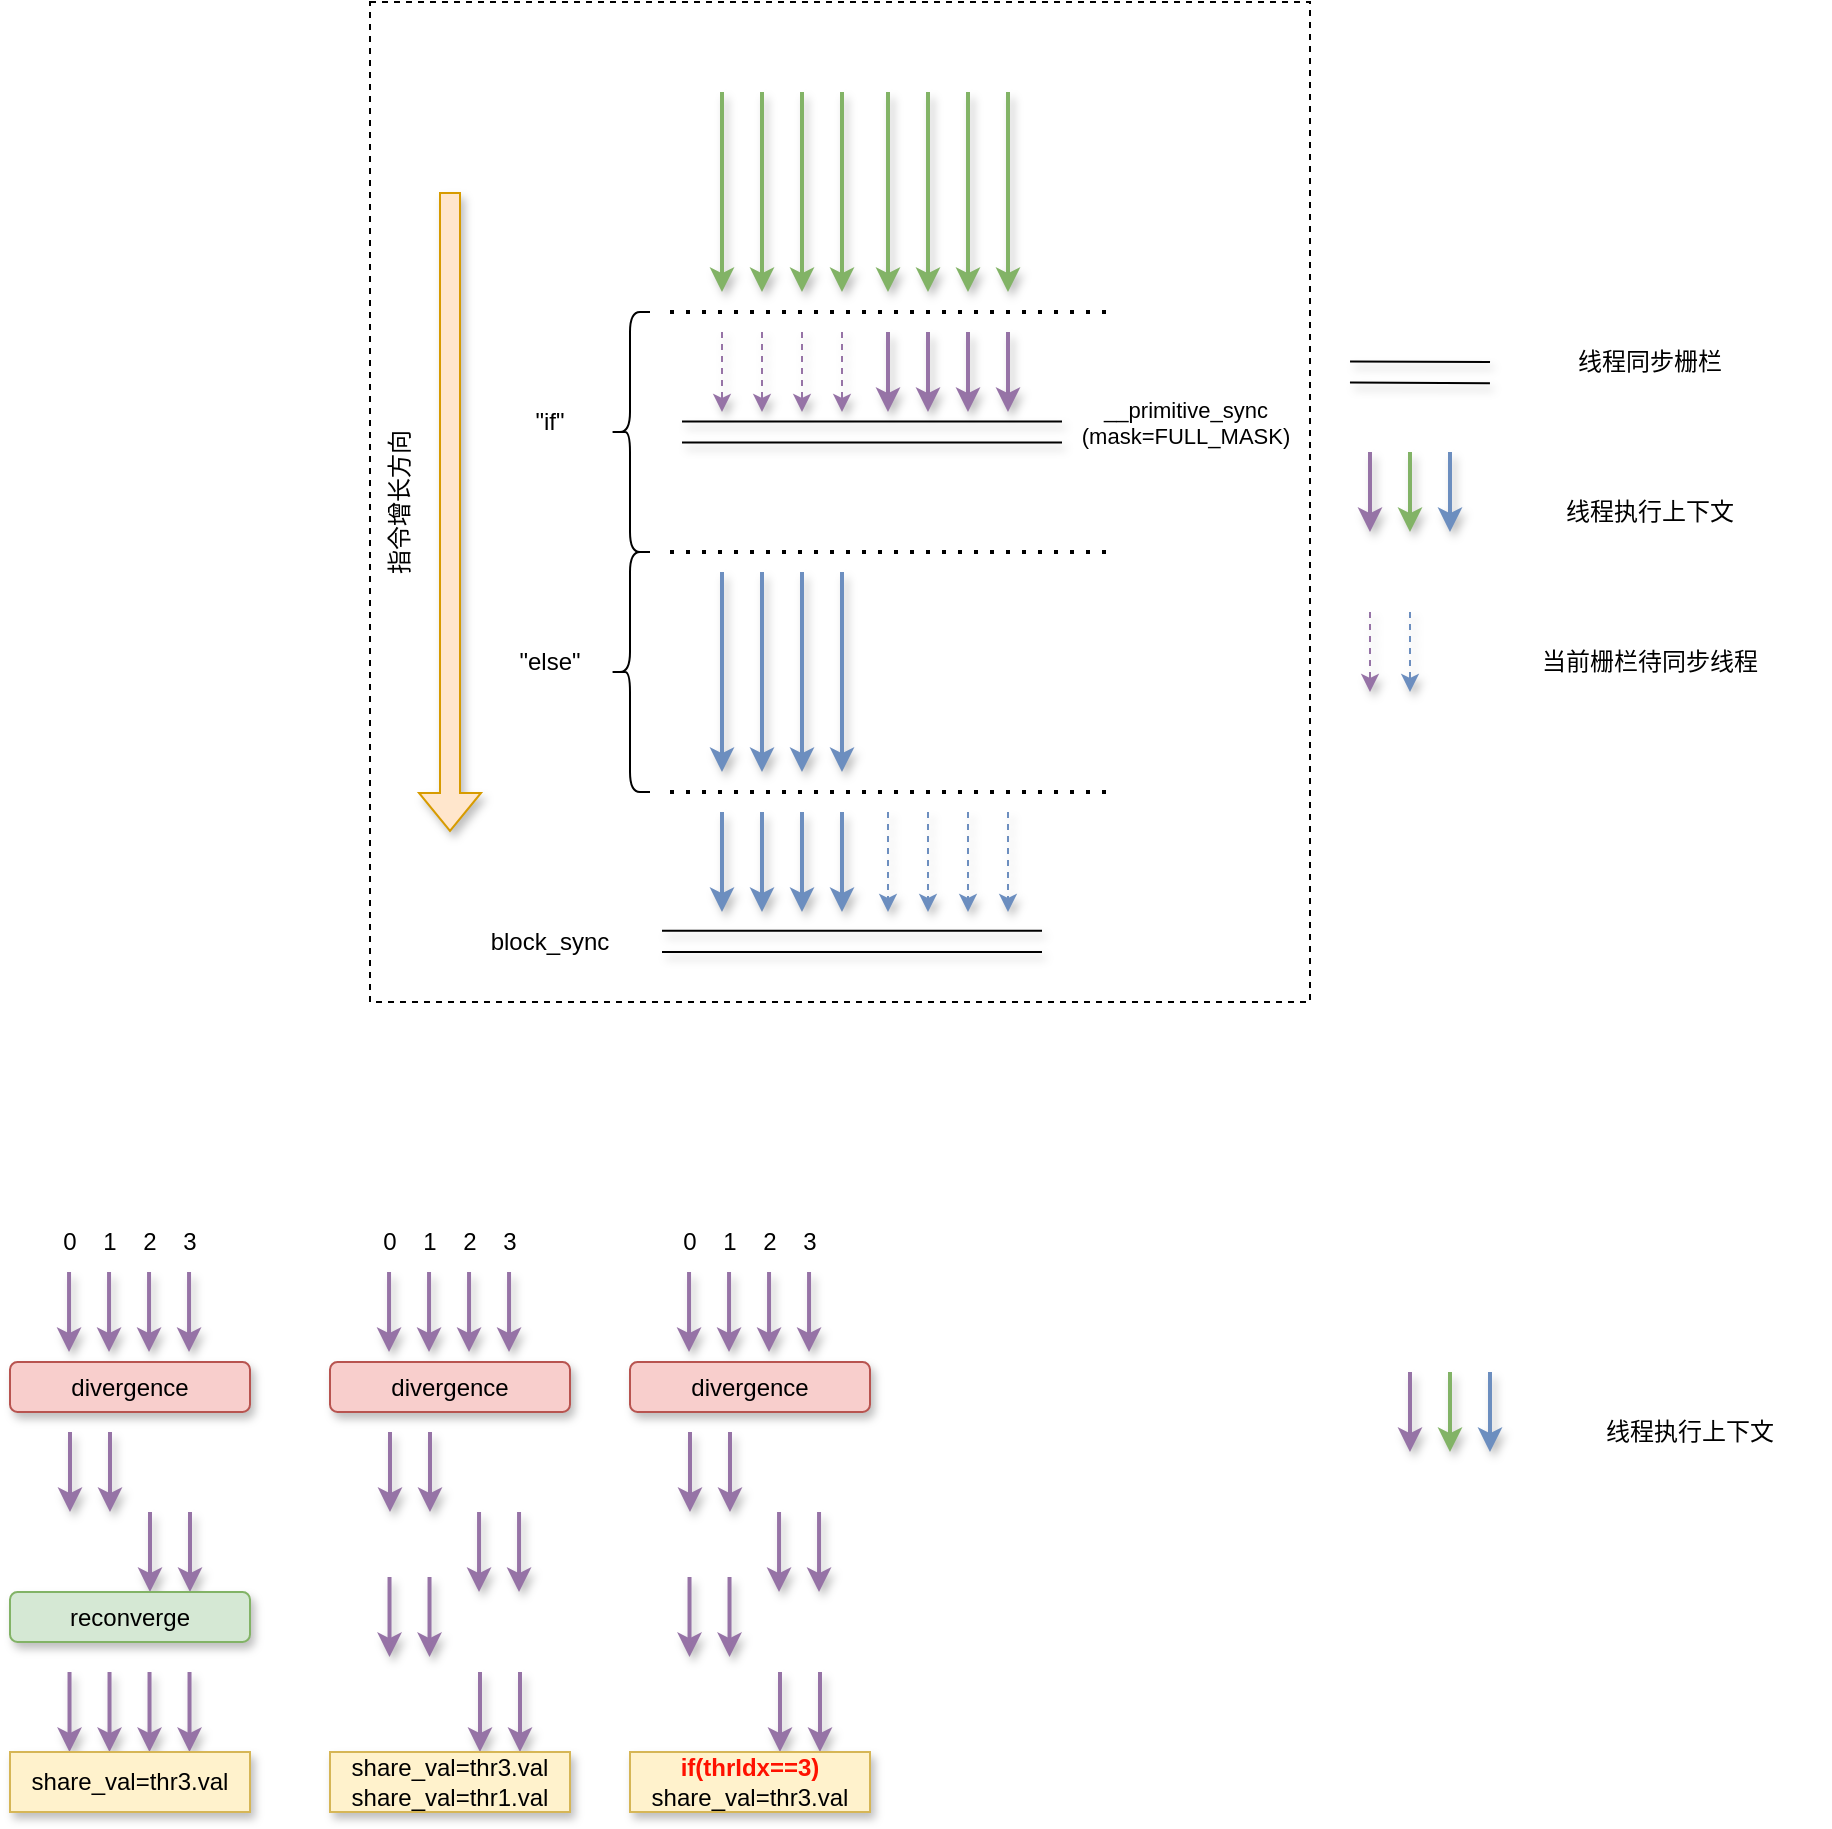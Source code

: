 <mxfile version="24.4.0" type="github">
  <diagram name="第 1 页" id="qoLdiFCqsZCSUA59nAG3">
    <mxGraphModel dx="1637" dy="458" grid="1" gridSize="10" guides="1" tooltips="1" connect="1" arrows="1" fold="1" page="1" pageScale="1" pageWidth="827" pageHeight="1169" math="0" shadow="0">
      <root>
        <mxCell id="0" />
        <mxCell id="1" parent="0" />
        <mxCell id="PFtwk1hPvhhd0XtJ_q7h-61" value="" style="rounded=0;whiteSpace=wrap;html=1;fillColor=none;dashed=1;shadow=0;glass=0;" parent="1" vertex="1">
          <mxGeometry x="80" y="165" width="470" height="500" as="geometry" />
        </mxCell>
        <mxCell id="PFtwk1hPvhhd0XtJ_q7h-1" value="" style="endArrow=classic;html=1;rounded=0;strokeWidth=2;fillColor=#d5e8d4;strokeColor=#82b366;flowAnimation=0;shadow=1;" parent="1" edge="1">
          <mxGeometry width="50" height="50" relative="1" as="geometry">
            <mxPoint x="256" y="210" as="sourcePoint" />
            <mxPoint x="256" y="310" as="targetPoint" />
          </mxGeometry>
        </mxCell>
        <mxCell id="PFtwk1hPvhhd0XtJ_q7h-2" value="" style="endArrow=classic;html=1;rounded=0;strokeWidth=2;fillColor=#d5e8d4;strokeColor=#82b366;flowAnimation=0;shadow=1;" parent="1" edge="1">
          <mxGeometry width="50" height="50" relative="1" as="geometry">
            <mxPoint x="276" y="210" as="sourcePoint" />
            <mxPoint x="276" y="310" as="targetPoint" />
          </mxGeometry>
        </mxCell>
        <mxCell id="PFtwk1hPvhhd0XtJ_q7h-3" value="" style="endArrow=classic;html=1;rounded=0;strokeWidth=2;fillColor=#d5e8d4;strokeColor=#82b366;flowAnimation=0;shadow=1;" parent="1" edge="1">
          <mxGeometry width="50" height="50" relative="1" as="geometry">
            <mxPoint x="296" y="210" as="sourcePoint" />
            <mxPoint x="296" y="310" as="targetPoint" />
          </mxGeometry>
        </mxCell>
        <mxCell id="PFtwk1hPvhhd0XtJ_q7h-4" value="" style="endArrow=classic;html=1;rounded=0;strokeWidth=2;fillColor=#d5e8d4;strokeColor=#82b366;flowAnimation=0;shadow=1;" parent="1" edge="1">
          <mxGeometry width="50" height="50" relative="1" as="geometry">
            <mxPoint x="316" y="210" as="sourcePoint" />
            <mxPoint x="316" y="310" as="targetPoint" />
          </mxGeometry>
        </mxCell>
        <mxCell id="PFtwk1hPvhhd0XtJ_q7h-5" value="" style="endArrow=classic;html=1;rounded=0;strokeWidth=2;fillColor=#d5e8d4;strokeColor=#82b366;flowAnimation=0;shadow=1;" parent="1" edge="1">
          <mxGeometry width="50" height="50" relative="1" as="geometry">
            <mxPoint x="339" y="210" as="sourcePoint" />
            <mxPoint x="339" y="310" as="targetPoint" />
          </mxGeometry>
        </mxCell>
        <mxCell id="PFtwk1hPvhhd0XtJ_q7h-6" value="" style="endArrow=classic;html=1;rounded=0;strokeWidth=2;fillColor=#d5e8d4;strokeColor=#82b366;flowAnimation=0;shadow=1;" parent="1" edge="1">
          <mxGeometry width="50" height="50" relative="1" as="geometry">
            <mxPoint x="359" y="210" as="sourcePoint" />
            <mxPoint x="359" y="310" as="targetPoint" />
          </mxGeometry>
        </mxCell>
        <mxCell id="PFtwk1hPvhhd0XtJ_q7h-7" value="" style="endArrow=classic;html=1;rounded=0;strokeWidth=2;fillColor=#d5e8d4;strokeColor=#82b366;flowAnimation=0;shadow=1;" parent="1" edge="1">
          <mxGeometry width="50" height="50" relative="1" as="geometry">
            <mxPoint x="379" y="210" as="sourcePoint" />
            <mxPoint x="379" y="310" as="targetPoint" />
          </mxGeometry>
        </mxCell>
        <mxCell id="PFtwk1hPvhhd0XtJ_q7h-8" value="" style="endArrow=classic;html=1;rounded=0;strokeWidth=2;fillColor=#d5e8d4;strokeColor=#82b366;flowAnimation=0;shadow=1;" parent="1" edge="1">
          <mxGeometry width="50" height="50" relative="1" as="geometry">
            <mxPoint x="399" y="210" as="sourcePoint" />
            <mxPoint x="399" y="310" as="targetPoint" />
          </mxGeometry>
        </mxCell>
        <mxCell id="PFtwk1hPvhhd0XtJ_q7h-9" value="&quot;if&quot;" style="text;html=1;align=center;verticalAlign=middle;whiteSpace=wrap;rounded=0;" parent="1" vertex="1">
          <mxGeometry x="140" y="360" width="60" height="30" as="geometry" />
        </mxCell>
        <mxCell id="PFtwk1hPvhhd0XtJ_q7h-10" value="&lt;font style=&quot;font-size: 11px;&quot;&gt;__primitive_sync&lt;/font&gt;&lt;div style=&quot;font-size: 11px;&quot;&gt;&lt;font style=&quot;font-size: 11px;&quot;&gt;(mask=FULL_MASK)&lt;/font&gt;&lt;/div&gt;" style="text;html=1;align=center;verticalAlign=middle;whiteSpace=wrap;rounded=0;" parent="1" vertex="1">
          <mxGeometry x="438" y="360" width="100" height="30" as="geometry" />
        </mxCell>
        <mxCell id="PFtwk1hPvhhd0XtJ_q7h-11" value="" style="endArrow=none;dashed=1;html=1;dashPattern=1 3;strokeWidth=2;rounded=0;" parent="1" edge="1">
          <mxGeometry width="50" height="50" relative="1" as="geometry">
            <mxPoint x="230" y="320" as="sourcePoint" />
            <mxPoint x="450" y="320" as="targetPoint" />
          </mxGeometry>
        </mxCell>
        <mxCell id="PFtwk1hPvhhd0XtJ_q7h-12" value="" style="shape=curlyBracket;whiteSpace=wrap;html=1;rounded=1;labelPosition=left;verticalLabelPosition=middle;align=right;verticalAlign=middle;" parent="1" vertex="1">
          <mxGeometry x="200" y="320" width="20" height="120" as="geometry" />
        </mxCell>
        <mxCell id="PFtwk1hPvhhd0XtJ_q7h-13" value="" style="endArrow=none;dashed=1;html=1;dashPattern=1 3;strokeWidth=2;rounded=0;" parent="1" edge="1">
          <mxGeometry width="50" height="50" relative="1" as="geometry">
            <mxPoint x="230" y="440" as="sourcePoint" />
            <mxPoint x="450" y="440" as="targetPoint" />
          </mxGeometry>
        </mxCell>
        <mxCell id="PFtwk1hPvhhd0XtJ_q7h-14" value="" style="endArrow=classic;html=1;rounded=0;strokeWidth=2;fillColor=#e1d5e7;strokeColor=#9673a6;flowAnimation=0;shadow=1;" parent="1" edge="1">
          <mxGeometry width="50" height="50" relative="1" as="geometry">
            <mxPoint x="339" y="330" as="sourcePoint" />
            <mxPoint x="339" y="370" as="targetPoint" />
          </mxGeometry>
        </mxCell>
        <mxCell id="PFtwk1hPvhhd0XtJ_q7h-15" value="" style="endArrow=classic;html=1;rounded=0;strokeWidth=2;fillColor=#e1d5e7;strokeColor=#9673a6;flowAnimation=0;shadow=1;" parent="1" edge="1">
          <mxGeometry width="50" height="50" relative="1" as="geometry">
            <mxPoint x="359" y="330" as="sourcePoint" />
            <mxPoint x="359" y="370" as="targetPoint" />
          </mxGeometry>
        </mxCell>
        <mxCell id="PFtwk1hPvhhd0XtJ_q7h-16" value="" style="endArrow=classic;html=1;rounded=0;strokeWidth=2;fillColor=#e1d5e7;strokeColor=#9673a6;flowAnimation=0;shadow=1;" parent="1" edge="1">
          <mxGeometry width="50" height="50" relative="1" as="geometry">
            <mxPoint x="379" y="330" as="sourcePoint" />
            <mxPoint x="379" y="370" as="targetPoint" />
          </mxGeometry>
        </mxCell>
        <mxCell id="PFtwk1hPvhhd0XtJ_q7h-17" value="" style="endArrow=classic;html=1;rounded=0;strokeWidth=2;fillColor=#e1d5e7;strokeColor=#9673a6;flowAnimation=0;shadow=1;" parent="1" edge="1">
          <mxGeometry width="50" height="50" relative="1" as="geometry">
            <mxPoint x="399" y="330" as="sourcePoint" />
            <mxPoint x="399" y="370" as="targetPoint" />
          </mxGeometry>
        </mxCell>
        <mxCell id="PFtwk1hPvhhd0XtJ_q7h-18" value="" style="shape=link;html=1;rounded=0;width=10.571;shadow=1;" parent="1" edge="1">
          <mxGeometry width="100" relative="1" as="geometry">
            <mxPoint x="236" y="380" as="sourcePoint" />
            <mxPoint x="426" y="380" as="targetPoint" />
          </mxGeometry>
        </mxCell>
        <mxCell id="PFtwk1hPvhhd0XtJ_q7h-19" value="" style="endArrow=classic;html=1;rounded=0;strokeWidth=1;fillColor=#e1d5e7;strokeColor=#9673a6;dashed=1;flowAnimation=0;shadow=1;" parent="1" edge="1">
          <mxGeometry width="50" height="50" relative="1" as="geometry">
            <mxPoint x="256" y="330" as="sourcePoint" />
            <mxPoint x="256" y="370" as="targetPoint" />
          </mxGeometry>
        </mxCell>
        <mxCell id="PFtwk1hPvhhd0XtJ_q7h-20" value="" style="endArrow=classic;html=1;rounded=0;strokeWidth=1;fillColor=#e1d5e7;strokeColor=#9673a6;dashed=1;flowAnimation=0;shadow=1;" parent="1" edge="1">
          <mxGeometry width="50" height="50" relative="1" as="geometry">
            <mxPoint x="276" y="330" as="sourcePoint" />
            <mxPoint x="276" y="370" as="targetPoint" />
          </mxGeometry>
        </mxCell>
        <mxCell id="PFtwk1hPvhhd0XtJ_q7h-21" value="" style="endArrow=classic;html=1;rounded=0;strokeWidth=1;fillColor=#e1d5e7;strokeColor=#9673a6;dashed=1;flowAnimation=0;shadow=1;" parent="1" edge="1">
          <mxGeometry width="50" height="50" relative="1" as="geometry">
            <mxPoint x="296" y="330" as="sourcePoint" />
            <mxPoint x="296" y="370" as="targetPoint" />
          </mxGeometry>
        </mxCell>
        <mxCell id="PFtwk1hPvhhd0XtJ_q7h-22" value="" style="endArrow=classic;html=1;rounded=0;strokeWidth=1;fillColor=#e1d5e7;strokeColor=#9673a6;dashed=1;flowAnimation=0;shadow=1;" parent="1" edge="1">
          <mxGeometry width="50" height="50" relative="1" as="geometry">
            <mxPoint x="316" y="330" as="sourcePoint" />
            <mxPoint x="316" y="370" as="targetPoint" />
          </mxGeometry>
        </mxCell>
        <mxCell id="PFtwk1hPvhhd0XtJ_q7h-23" value="&quot;else&quot;" style="text;html=1;align=center;verticalAlign=middle;whiteSpace=wrap;rounded=0;" parent="1" vertex="1">
          <mxGeometry x="140" y="480" width="60" height="30" as="geometry" />
        </mxCell>
        <mxCell id="PFtwk1hPvhhd0XtJ_q7h-24" value="" style="endArrow=none;dashed=1;html=1;dashPattern=1 3;strokeWidth=2;rounded=0;" parent="1" edge="1">
          <mxGeometry width="50" height="50" relative="1" as="geometry">
            <mxPoint x="230" y="440" as="sourcePoint" />
            <mxPoint x="450" y="440" as="targetPoint" />
          </mxGeometry>
        </mxCell>
        <mxCell id="PFtwk1hPvhhd0XtJ_q7h-25" value="" style="shape=curlyBracket;whiteSpace=wrap;html=1;rounded=1;labelPosition=left;verticalLabelPosition=middle;align=right;verticalAlign=middle;" parent="1" vertex="1">
          <mxGeometry x="200" y="440" width="20" height="120" as="geometry" />
        </mxCell>
        <mxCell id="PFtwk1hPvhhd0XtJ_q7h-26" value="" style="endArrow=none;dashed=1;html=1;dashPattern=1 3;strokeWidth=2;rounded=0;" parent="1" edge="1">
          <mxGeometry width="50" height="50" relative="1" as="geometry">
            <mxPoint x="230" y="560" as="sourcePoint" />
            <mxPoint x="450" y="560" as="targetPoint" />
          </mxGeometry>
        </mxCell>
        <mxCell id="PFtwk1hPvhhd0XtJ_q7h-27" value="" style="endArrow=classic;html=1;rounded=0;strokeWidth=2;fillColor=#dae8fc;strokeColor=#6c8ebf;shadow=1;" parent="1" edge="1">
          <mxGeometry width="50" height="50" relative="1" as="geometry">
            <mxPoint x="256" y="450" as="sourcePoint" />
            <mxPoint x="256" y="550" as="targetPoint" />
          </mxGeometry>
        </mxCell>
        <mxCell id="PFtwk1hPvhhd0XtJ_q7h-28" value="" style="endArrow=classic;html=1;rounded=0;strokeWidth=2;fillColor=#dae8fc;strokeColor=#6c8ebf;shadow=1;" parent="1" edge="1">
          <mxGeometry width="50" height="50" relative="1" as="geometry">
            <mxPoint x="276" y="450" as="sourcePoint" />
            <mxPoint x="276" y="550" as="targetPoint" />
          </mxGeometry>
        </mxCell>
        <mxCell id="PFtwk1hPvhhd0XtJ_q7h-29" value="" style="endArrow=classic;html=1;rounded=0;strokeWidth=2;fillColor=#dae8fc;strokeColor=#6c8ebf;shadow=1;" parent="1" edge="1">
          <mxGeometry width="50" height="50" relative="1" as="geometry">
            <mxPoint x="296" y="450" as="sourcePoint" />
            <mxPoint x="296" y="550" as="targetPoint" />
          </mxGeometry>
        </mxCell>
        <mxCell id="PFtwk1hPvhhd0XtJ_q7h-30" value="" style="endArrow=classic;html=1;rounded=0;strokeWidth=2;fillColor=#dae8fc;strokeColor=#6c8ebf;shadow=1;" parent="1" edge="1">
          <mxGeometry width="50" height="50" relative="1" as="geometry">
            <mxPoint x="316" y="450" as="sourcePoint" />
            <mxPoint x="316" y="550" as="targetPoint" />
          </mxGeometry>
        </mxCell>
        <mxCell id="PFtwk1hPvhhd0XtJ_q7h-36" value="block_sync" style="text;html=1;align=center;verticalAlign=middle;whiteSpace=wrap;rounded=0;" parent="1" vertex="1">
          <mxGeometry x="140" y="620" width="60" height="30" as="geometry" />
        </mxCell>
        <mxCell id="PFtwk1hPvhhd0XtJ_q7h-37" value="" style="shape=link;html=1;rounded=0;width=10.571;shadow=1;" parent="1" edge="1">
          <mxGeometry width="100" relative="1" as="geometry">
            <mxPoint x="226" y="634.71" as="sourcePoint" />
            <mxPoint x="416" y="634.71" as="targetPoint" />
          </mxGeometry>
        </mxCell>
        <mxCell id="PFtwk1hPvhhd0XtJ_q7h-42" value="" style="endArrow=classic;html=1;rounded=0;strokeWidth=2;fillColor=#dae8fc;strokeColor=#6c8ebf;shadow=1;" parent="1" edge="1">
          <mxGeometry width="50" height="50" relative="1" as="geometry">
            <mxPoint x="256" y="570" as="sourcePoint" />
            <mxPoint x="256" y="620" as="targetPoint" />
          </mxGeometry>
        </mxCell>
        <mxCell id="PFtwk1hPvhhd0XtJ_q7h-43" value="" style="endArrow=classic;html=1;rounded=0;strokeWidth=2;fillColor=#dae8fc;strokeColor=#6c8ebf;shadow=1;" parent="1" edge="1">
          <mxGeometry width="50" height="50" relative="1" as="geometry">
            <mxPoint x="276" y="570" as="sourcePoint" />
            <mxPoint x="276" y="620" as="targetPoint" />
          </mxGeometry>
        </mxCell>
        <mxCell id="PFtwk1hPvhhd0XtJ_q7h-44" value="" style="endArrow=classic;html=1;rounded=0;strokeWidth=2;fillColor=#dae8fc;strokeColor=#6c8ebf;shadow=1;" parent="1" edge="1">
          <mxGeometry width="50" height="50" relative="1" as="geometry">
            <mxPoint x="296" y="570" as="sourcePoint" />
            <mxPoint x="296" y="620" as="targetPoint" />
          </mxGeometry>
        </mxCell>
        <mxCell id="PFtwk1hPvhhd0XtJ_q7h-45" value="" style="endArrow=classic;html=1;rounded=0;strokeWidth=2;fillColor=#dae8fc;strokeColor=#6c8ebf;shadow=1;" parent="1" edge="1">
          <mxGeometry width="50" height="50" relative="1" as="geometry">
            <mxPoint x="316" y="570" as="sourcePoint" />
            <mxPoint x="316" y="620" as="targetPoint" />
          </mxGeometry>
        </mxCell>
        <mxCell id="PFtwk1hPvhhd0XtJ_q7h-46" value="" style="endArrow=classic;html=1;rounded=0;strokeWidth=1;fillColor=#dae8fc;strokeColor=#6c8ebf;dashed=1;shadow=1;" parent="1" edge="1">
          <mxGeometry width="50" height="50" relative="1" as="geometry">
            <mxPoint x="600" y="470" as="sourcePoint" />
            <mxPoint x="600" y="510" as="targetPoint" />
          </mxGeometry>
        </mxCell>
        <mxCell id="PFtwk1hPvhhd0XtJ_q7h-47" value="" style="endArrow=classic;html=1;rounded=0;strokeWidth=1;fillColor=#dae8fc;strokeColor=#6c8ebf;dashed=1;shadow=1;" parent="1" edge="1">
          <mxGeometry width="50" height="50" relative="1" as="geometry">
            <mxPoint x="359" y="570" as="sourcePoint" />
            <mxPoint x="359" y="620" as="targetPoint" />
          </mxGeometry>
        </mxCell>
        <mxCell id="PFtwk1hPvhhd0XtJ_q7h-48" value="" style="endArrow=classic;html=1;rounded=0;strokeWidth=1;fillColor=#dae8fc;strokeColor=#6c8ebf;dashed=1;shadow=1;" parent="1" edge="1">
          <mxGeometry width="50" height="50" relative="1" as="geometry">
            <mxPoint x="379" y="570" as="sourcePoint" />
            <mxPoint x="379" y="620" as="targetPoint" />
          </mxGeometry>
        </mxCell>
        <mxCell id="PFtwk1hPvhhd0XtJ_q7h-49" value="" style="endArrow=classic;html=1;rounded=0;strokeWidth=1;fillColor=#dae8fc;strokeColor=#6c8ebf;dashed=1;shadow=1;" parent="1" edge="1">
          <mxGeometry width="50" height="50" relative="1" as="geometry">
            <mxPoint x="399" y="570" as="sourcePoint" />
            <mxPoint x="399" y="620" as="targetPoint" />
          </mxGeometry>
        </mxCell>
        <mxCell id="PFtwk1hPvhhd0XtJ_q7h-50" value="" style="shape=flexArrow;endArrow=classic;html=1;rounded=0;fillColor=#ffe6cc;strokeColor=#d79b00;shadow=1;" parent="1" edge="1">
          <mxGeometry width="50" height="50" relative="1" as="geometry">
            <mxPoint x="120" y="260" as="sourcePoint" />
            <mxPoint x="120" y="580" as="targetPoint" />
          </mxGeometry>
        </mxCell>
        <mxCell id="PFtwk1hPvhhd0XtJ_q7h-51" value="指令增长方向" style="text;html=1;align=center;verticalAlign=middle;whiteSpace=wrap;rounded=0;rotation=-90;" parent="1" vertex="1">
          <mxGeometry x="30" y="400" width="130" height="30" as="geometry" />
        </mxCell>
        <mxCell id="PFtwk1hPvhhd0XtJ_q7h-52" value="" style="shape=link;html=1;rounded=0;width=10.571;shadow=1;" parent="1" edge="1">
          <mxGeometry width="100" relative="1" as="geometry">
            <mxPoint x="570" y="350" as="sourcePoint" />
            <mxPoint x="640" y="350.29" as="targetPoint" />
          </mxGeometry>
        </mxCell>
        <mxCell id="PFtwk1hPvhhd0XtJ_q7h-53" value="线程同步栅栏" style="text;html=1;align=center;verticalAlign=middle;whiteSpace=wrap;rounded=0;" parent="1" vertex="1">
          <mxGeometry x="650" y="330" width="140" height="30" as="geometry" />
        </mxCell>
        <mxCell id="PFtwk1hPvhhd0XtJ_q7h-54" value="" style="endArrow=classic;html=1;rounded=0;strokeWidth=2;fillColor=#e1d5e7;strokeColor=#9673a6;shadow=1;" parent="1" edge="1">
          <mxGeometry width="50" height="50" relative="1" as="geometry">
            <mxPoint x="580" y="390" as="sourcePoint" />
            <mxPoint x="580" y="430" as="targetPoint" />
          </mxGeometry>
        </mxCell>
        <mxCell id="PFtwk1hPvhhd0XtJ_q7h-55" value="" style="endArrow=classic;html=1;rounded=0;strokeWidth=2;fillColor=#d5e8d4;strokeColor=#82b366;shadow=1;" parent="1" edge="1">
          <mxGeometry width="50" height="50" relative="1" as="geometry">
            <mxPoint x="600" y="390" as="sourcePoint" />
            <mxPoint x="600" y="430" as="targetPoint" />
          </mxGeometry>
        </mxCell>
        <mxCell id="PFtwk1hPvhhd0XtJ_q7h-56" value="" style="endArrow=classic;html=1;rounded=0;strokeWidth=2;fillColor=#dae8fc;strokeColor=#6c8ebf;shadow=1;" parent="1" edge="1">
          <mxGeometry width="50" height="50" relative="1" as="geometry">
            <mxPoint x="620" y="390" as="sourcePoint" />
            <mxPoint x="620" y="430" as="targetPoint" />
          </mxGeometry>
        </mxCell>
        <mxCell id="PFtwk1hPvhhd0XtJ_q7h-57" value="线程执行上下文" style="text;html=1;align=center;verticalAlign=middle;whiteSpace=wrap;rounded=0;" parent="1" vertex="1">
          <mxGeometry x="650" y="405" width="140" height="30" as="geometry" />
        </mxCell>
        <mxCell id="PFtwk1hPvhhd0XtJ_q7h-58" value="" style="endArrow=classic;html=1;rounded=0;strokeWidth=1;fillColor=#e1d5e7;strokeColor=#9673a6;dashed=1;shadow=1;" parent="1" edge="1">
          <mxGeometry width="50" height="50" relative="1" as="geometry">
            <mxPoint x="580" y="470" as="sourcePoint" />
            <mxPoint x="580" y="510" as="targetPoint" />
          </mxGeometry>
        </mxCell>
        <mxCell id="PFtwk1hPvhhd0XtJ_q7h-59" value="当前栅栏待同步线程" style="text;html=1;align=center;verticalAlign=middle;whiteSpace=wrap;rounded=0;" parent="1" vertex="1">
          <mxGeometry x="650" y="480" width="140" height="30" as="geometry" />
        </mxCell>
        <mxCell id="PFtwk1hPvhhd0XtJ_q7h-60" value="" style="endArrow=classic;html=1;rounded=0;strokeWidth=1;fillColor=#dae8fc;strokeColor=#6c8ebf;dashed=1;shadow=1;" parent="1" edge="1">
          <mxGeometry width="50" height="50" relative="1" as="geometry">
            <mxPoint x="339" y="570" as="sourcePoint" />
            <mxPoint x="339" y="620" as="targetPoint" />
          </mxGeometry>
        </mxCell>
        <mxCell id="EQWW8bcsBTYg8FEdF-Mc-1" value="" style="endArrow=classic;html=1;rounded=0;strokeWidth=2;fillColor=#e1d5e7;strokeColor=#9673a6;shadow=1;" parent="1" edge="1">
          <mxGeometry width="50" height="50" relative="1" as="geometry">
            <mxPoint x="600" y="850" as="sourcePoint" />
            <mxPoint x="600" y="890" as="targetPoint" />
          </mxGeometry>
        </mxCell>
        <mxCell id="EQWW8bcsBTYg8FEdF-Mc-2" value="" style="endArrow=classic;html=1;rounded=0;strokeWidth=2;fillColor=#d5e8d4;strokeColor=#82b366;shadow=1;" parent="1" edge="1">
          <mxGeometry width="50" height="50" relative="1" as="geometry">
            <mxPoint x="620" y="850" as="sourcePoint" />
            <mxPoint x="620" y="890" as="targetPoint" />
          </mxGeometry>
        </mxCell>
        <mxCell id="EQWW8bcsBTYg8FEdF-Mc-3" value="" style="endArrow=classic;html=1;rounded=0;strokeWidth=2;fillColor=#dae8fc;strokeColor=#6c8ebf;shadow=1;" parent="1" edge="1">
          <mxGeometry width="50" height="50" relative="1" as="geometry">
            <mxPoint x="640" y="850" as="sourcePoint" />
            <mxPoint x="640" y="890" as="targetPoint" />
          </mxGeometry>
        </mxCell>
        <mxCell id="EQWW8bcsBTYg8FEdF-Mc-4" value="线程执行上下文" style="text;html=1;align=center;verticalAlign=middle;whiteSpace=wrap;rounded=0;" parent="1" vertex="1">
          <mxGeometry x="670" y="865" width="140" height="30" as="geometry" />
        </mxCell>
        <mxCell id="EQWW8bcsBTYg8FEdF-Mc-5" value="" style="endArrow=classic;html=1;rounded=0;strokeWidth=2;fillColor=#e1d5e7;strokeColor=#9673a6;shadow=1;" parent="1" edge="1">
          <mxGeometry width="50" height="50" relative="1" as="geometry">
            <mxPoint x="-70.48" y="800" as="sourcePoint" />
            <mxPoint x="-70.48" y="840" as="targetPoint" />
          </mxGeometry>
        </mxCell>
        <mxCell id="EQWW8bcsBTYg8FEdF-Mc-6" value="" style="endArrow=classic;html=1;rounded=0;strokeWidth=2;fillColor=#e1d5e7;strokeColor=#9673a6;shadow=1;" parent="1" edge="1">
          <mxGeometry width="50" height="50" relative="1" as="geometry">
            <mxPoint x="-50.48" y="800" as="sourcePoint" />
            <mxPoint x="-50.48" y="840" as="targetPoint" />
          </mxGeometry>
        </mxCell>
        <mxCell id="EQWW8bcsBTYg8FEdF-Mc-8" value="" style="endArrow=classic;html=1;rounded=0;strokeWidth=2;fillColor=#e1d5e7;strokeColor=#9673a6;shadow=1;" parent="1" edge="1">
          <mxGeometry width="50" height="50" relative="1" as="geometry">
            <mxPoint x="-30.48" y="800" as="sourcePoint" />
            <mxPoint x="-30.48" y="840" as="targetPoint" />
          </mxGeometry>
        </mxCell>
        <mxCell id="EQWW8bcsBTYg8FEdF-Mc-9" value="" style="endArrow=classic;html=1;rounded=0;strokeWidth=2;fillColor=#e1d5e7;strokeColor=#9673a6;shadow=1;" parent="1" edge="1">
          <mxGeometry width="50" height="50" relative="1" as="geometry">
            <mxPoint x="-10.48" y="800" as="sourcePoint" />
            <mxPoint x="-10.48" y="840" as="targetPoint" />
          </mxGeometry>
        </mxCell>
        <mxCell id="EQWW8bcsBTYg8FEdF-Mc-10" value="divergence" style="rounded=1;whiteSpace=wrap;html=1;fillColor=#f8cecc;strokeColor=#b85450;shadow=1;" parent="1" vertex="1">
          <mxGeometry x="-100" y="845" width="120" height="25" as="geometry" />
        </mxCell>
        <mxCell id="EQWW8bcsBTYg8FEdF-Mc-11" value="" style="endArrow=classic;html=1;rounded=0;strokeWidth=2;fillColor=#e1d5e7;strokeColor=#9673a6;shadow=1;" parent="1" edge="1">
          <mxGeometry width="50" height="50" relative="1" as="geometry">
            <mxPoint x="-70" y="880" as="sourcePoint" />
            <mxPoint x="-70" y="920" as="targetPoint" />
          </mxGeometry>
        </mxCell>
        <mxCell id="EQWW8bcsBTYg8FEdF-Mc-12" value="" style="endArrow=classic;html=1;rounded=0;strokeWidth=2;fillColor=#e1d5e7;strokeColor=#9673a6;shadow=1;" parent="1" edge="1">
          <mxGeometry width="50" height="50" relative="1" as="geometry">
            <mxPoint x="-50.0" y="880" as="sourcePoint" />
            <mxPoint x="-50.0" y="920" as="targetPoint" />
          </mxGeometry>
        </mxCell>
        <mxCell id="EQWW8bcsBTYg8FEdF-Mc-13" value="" style="endArrow=classic;html=1;rounded=0;strokeWidth=2;fillColor=#e1d5e7;strokeColor=#9673a6;shadow=1;" parent="1" edge="1">
          <mxGeometry width="50" height="50" relative="1" as="geometry">
            <mxPoint x="-30" y="920" as="sourcePoint" />
            <mxPoint x="-30" y="960" as="targetPoint" />
          </mxGeometry>
        </mxCell>
        <mxCell id="EQWW8bcsBTYg8FEdF-Mc-14" value="" style="endArrow=classic;html=1;rounded=0;strokeWidth=2;fillColor=#e1d5e7;strokeColor=#9673a6;shadow=1;" parent="1" edge="1">
          <mxGeometry width="50" height="50" relative="1" as="geometry">
            <mxPoint x="-10" y="920" as="sourcePoint" />
            <mxPoint x="-10" y="960" as="targetPoint" />
          </mxGeometry>
        </mxCell>
        <mxCell id="EQWW8bcsBTYg8FEdF-Mc-15" value="reconverge" style="rounded=1;whiteSpace=wrap;html=1;fillColor=#d5e8d4;strokeColor=#82b366;shadow=1;" parent="1" vertex="1">
          <mxGeometry x="-100" y="960" width="120" height="25" as="geometry" />
        </mxCell>
        <mxCell id="EQWW8bcsBTYg8FEdF-Mc-16" value="" style="endArrow=classic;html=1;rounded=0;strokeWidth=2;fillColor=#e1d5e7;strokeColor=#9673a6;shadow=1;" parent="1" edge="1">
          <mxGeometry width="50" height="50" relative="1" as="geometry">
            <mxPoint x="-70.24" y="1000" as="sourcePoint" />
            <mxPoint x="-70.24" y="1040" as="targetPoint" />
          </mxGeometry>
        </mxCell>
        <mxCell id="EQWW8bcsBTYg8FEdF-Mc-17" value="" style="endArrow=classic;html=1;rounded=0;strokeWidth=2;fillColor=#e1d5e7;strokeColor=#9673a6;shadow=1;" parent="1" edge="1">
          <mxGeometry width="50" height="50" relative="1" as="geometry">
            <mxPoint x="-50.24" y="1000" as="sourcePoint" />
            <mxPoint x="-50.24" y="1040" as="targetPoint" />
          </mxGeometry>
        </mxCell>
        <mxCell id="EQWW8bcsBTYg8FEdF-Mc-18" value="" style="endArrow=classic;html=1;rounded=0;strokeWidth=2;fillColor=#e1d5e7;strokeColor=#9673a6;shadow=1;" parent="1" edge="1">
          <mxGeometry width="50" height="50" relative="1" as="geometry">
            <mxPoint x="-30.24" y="1000" as="sourcePoint" />
            <mxPoint x="-30.24" y="1040" as="targetPoint" />
          </mxGeometry>
        </mxCell>
        <mxCell id="EQWW8bcsBTYg8FEdF-Mc-19" value="" style="endArrow=classic;html=1;rounded=0;strokeWidth=2;fillColor=#e1d5e7;strokeColor=#9673a6;shadow=1;" parent="1" edge="1">
          <mxGeometry width="50" height="50" relative="1" as="geometry">
            <mxPoint x="-10.24" y="1000" as="sourcePoint" />
            <mxPoint x="-10.24" y="1040" as="targetPoint" />
          </mxGeometry>
        </mxCell>
        <mxCell id="EQWW8bcsBTYg8FEdF-Mc-20" value="share_val=thr3.val" style="rounded=0;whiteSpace=wrap;html=1;shadow=1;fillColor=#fff2cc;strokeColor=#d6b656;" parent="1" vertex="1">
          <mxGeometry x="-100" y="1040" width="120" height="30" as="geometry" />
        </mxCell>
        <mxCell id="EQWW8bcsBTYg8FEdF-Mc-21" value="" style="endArrow=classic;html=1;rounded=0;strokeWidth=2;fillColor=#e1d5e7;strokeColor=#9673a6;shadow=1;" parent="1" edge="1">
          <mxGeometry width="50" height="50" relative="1" as="geometry">
            <mxPoint x="89.52" y="800" as="sourcePoint" />
            <mxPoint x="89.52" y="840" as="targetPoint" />
          </mxGeometry>
        </mxCell>
        <mxCell id="EQWW8bcsBTYg8FEdF-Mc-22" value="" style="endArrow=classic;html=1;rounded=0;strokeWidth=2;fillColor=#e1d5e7;strokeColor=#9673a6;shadow=1;" parent="1" edge="1">
          <mxGeometry width="50" height="50" relative="1" as="geometry">
            <mxPoint x="109.52" y="800" as="sourcePoint" />
            <mxPoint x="109.52" y="840" as="targetPoint" />
          </mxGeometry>
        </mxCell>
        <mxCell id="EQWW8bcsBTYg8FEdF-Mc-23" value="" style="endArrow=classic;html=1;rounded=0;strokeWidth=2;fillColor=#e1d5e7;strokeColor=#9673a6;shadow=1;" parent="1" edge="1">
          <mxGeometry width="50" height="50" relative="1" as="geometry">
            <mxPoint x="129.52" y="800" as="sourcePoint" />
            <mxPoint x="129.52" y="840" as="targetPoint" />
          </mxGeometry>
        </mxCell>
        <mxCell id="EQWW8bcsBTYg8FEdF-Mc-24" value="" style="endArrow=classic;html=1;rounded=0;strokeWidth=2;fillColor=#e1d5e7;strokeColor=#9673a6;shadow=1;" parent="1" edge="1">
          <mxGeometry width="50" height="50" relative="1" as="geometry">
            <mxPoint x="149.52" y="800" as="sourcePoint" />
            <mxPoint x="149.52" y="840" as="targetPoint" />
          </mxGeometry>
        </mxCell>
        <mxCell id="EQWW8bcsBTYg8FEdF-Mc-25" value="divergence" style="rounded=1;whiteSpace=wrap;html=1;fillColor=#f8cecc;strokeColor=#b85450;shadow=1;" parent="1" vertex="1">
          <mxGeometry x="60" y="845" width="120" height="25" as="geometry" />
        </mxCell>
        <mxCell id="EQWW8bcsBTYg8FEdF-Mc-26" value="" style="endArrow=classic;html=1;rounded=0;strokeWidth=2;fillColor=#e1d5e7;strokeColor=#9673a6;shadow=1;" parent="1" edge="1">
          <mxGeometry width="50" height="50" relative="1" as="geometry">
            <mxPoint x="90" y="880" as="sourcePoint" />
            <mxPoint x="90" y="920" as="targetPoint" />
          </mxGeometry>
        </mxCell>
        <mxCell id="EQWW8bcsBTYg8FEdF-Mc-27" value="" style="endArrow=classic;html=1;rounded=0;strokeWidth=2;fillColor=#e1d5e7;strokeColor=#9673a6;shadow=1;" parent="1" edge="1">
          <mxGeometry width="50" height="50" relative="1" as="geometry">
            <mxPoint x="110" y="880" as="sourcePoint" />
            <mxPoint x="110" y="920" as="targetPoint" />
          </mxGeometry>
        </mxCell>
        <mxCell id="EQWW8bcsBTYg8FEdF-Mc-28" value="" style="endArrow=classic;html=1;rounded=0;strokeWidth=2;fillColor=#e1d5e7;strokeColor=#9673a6;shadow=1;" parent="1" edge="1">
          <mxGeometry width="50" height="50" relative="1" as="geometry">
            <mxPoint x="134.52" y="920" as="sourcePoint" />
            <mxPoint x="134.52" y="960" as="targetPoint" />
          </mxGeometry>
        </mxCell>
        <mxCell id="EQWW8bcsBTYg8FEdF-Mc-29" value="" style="endArrow=classic;html=1;rounded=0;strokeWidth=2;fillColor=#e1d5e7;strokeColor=#9673a6;shadow=1;" parent="1" edge="1">
          <mxGeometry width="50" height="50" relative="1" as="geometry">
            <mxPoint x="154.52" y="920" as="sourcePoint" />
            <mxPoint x="154.52" y="960" as="targetPoint" />
          </mxGeometry>
        </mxCell>
        <mxCell id="EQWW8bcsBTYg8FEdF-Mc-31" value="" style="endArrow=classic;html=1;rounded=0;strokeWidth=2;fillColor=#e1d5e7;strokeColor=#9673a6;shadow=1;" parent="1" edge="1">
          <mxGeometry width="50" height="50" relative="1" as="geometry">
            <mxPoint x="89.76" y="952.5" as="sourcePoint" />
            <mxPoint x="89.76" y="992.5" as="targetPoint" />
          </mxGeometry>
        </mxCell>
        <mxCell id="EQWW8bcsBTYg8FEdF-Mc-32" value="" style="endArrow=classic;html=1;rounded=0;strokeWidth=2;fillColor=#e1d5e7;strokeColor=#9673a6;shadow=1;" parent="1" edge="1">
          <mxGeometry width="50" height="50" relative="1" as="geometry">
            <mxPoint x="109.76" y="952.5" as="sourcePoint" />
            <mxPoint x="109.76" y="992.5" as="targetPoint" />
          </mxGeometry>
        </mxCell>
        <mxCell id="EQWW8bcsBTYg8FEdF-Mc-33" value="" style="endArrow=classic;html=1;rounded=0;strokeWidth=2;fillColor=#e1d5e7;strokeColor=#9673a6;shadow=1;" parent="1" edge="1">
          <mxGeometry width="50" height="50" relative="1" as="geometry">
            <mxPoint x="135" y="1000" as="sourcePoint" />
            <mxPoint x="135" y="1040" as="targetPoint" />
          </mxGeometry>
        </mxCell>
        <mxCell id="EQWW8bcsBTYg8FEdF-Mc-34" value="" style="endArrow=classic;html=1;rounded=0;strokeWidth=2;fillColor=#e1d5e7;strokeColor=#9673a6;shadow=1;" parent="1" edge="1">
          <mxGeometry width="50" height="50" relative="1" as="geometry">
            <mxPoint x="155" y="1000" as="sourcePoint" />
            <mxPoint x="155" y="1040" as="targetPoint" />
          </mxGeometry>
        </mxCell>
        <mxCell id="EQWW8bcsBTYg8FEdF-Mc-35" value="share_val=thr3.val&lt;div&gt;share_val=thr1.val&lt;/div&gt;" style="rounded=0;whiteSpace=wrap;html=1;shadow=1;fillColor=#fff2cc;strokeColor=#d6b656;" parent="1" vertex="1">
          <mxGeometry x="60" y="1040" width="120" height="30" as="geometry" />
        </mxCell>
        <mxCell id="EQWW8bcsBTYg8FEdF-Mc-36" value="0&amp;nbsp; &amp;nbsp; 1&amp;nbsp; &amp;nbsp; 2&amp;nbsp; &amp;nbsp; 3" style="text;html=1;align=center;verticalAlign=middle;whiteSpace=wrap;rounded=0;" parent="1" vertex="1">
          <mxGeometry x="-90" y="770" width="100" height="30" as="geometry" />
        </mxCell>
        <mxCell id="EQWW8bcsBTYg8FEdF-Mc-37" value="0&amp;nbsp; &amp;nbsp; 1&amp;nbsp; &amp;nbsp; 2&amp;nbsp; &amp;nbsp; 3" style="text;html=1;align=center;verticalAlign=middle;whiteSpace=wrap;rounded=0;" parent="1" vertex="1">
          <mxGeometry x="70" y="770" width="100" height="30" as="geometry" />
        </mxCell>
        <mxCell id="EQWW8bcsBTYg8FEdF-Mc-38" value="" style="endArrow=classic;html=1;rounded=0;strokeWidth=2;fillColor=#e1d5e7;strokeColor=#9673a6;shadow=1;" parent="1" edge="1">
          <mxGeometry width="50" height="50" relative="1" as="geometry">
            <mxPoint x="239.52" y="800" as="sourcePoint" />
            <mxPoint x="239.52" y="840" as="targetPoint" />
          </mxGeometry>
        </mxCell>
        <mxCell id="EQWW8bcsBTYg8FEdF-Mc-39" value="" style="endArrow=classic;html=1;rounded=0;strokeWidth=2;fillColor=#e1d5e7;strokeColor=#9673a6;shadow=1;" parent="1" edge="1">
          <mxGeometry width="50" height="50" relative="1" as="geometry">
            <mxPoint x="259.52" y="800" as="sourcePoint" />
            <mxPoint x="259.52" y="840" as="targetPoint" />
          </mxGeometry>
        </mxCell>
        <mxCell id="EQWW8bcsBTYg8FEdF-Mc-40" value="" style="endArrow=classic;html=1;rounded=0;strokeWidth=2;fillColor=#e1d5e7;strokeColor=#9673a6;shadow=1;" parent="1" edge="1">
          <mxGeometry width="50" height="50" relative="1" as="geometry">
            <mxPoint x="279.52" y="800" as="sourcePoint" />
            <mxPoint x="279.52" y="840" as="targetPoint" />
          </mxGeometry>
        </mxCell>
        <mxCell id="EQWW8bcsBTYg8FEdF-Mc-41" value="" style="endArrow=classic;html=1;rounded=0;strokeWidth=2;fillColor=#e1d5e7;strokeColor=#9673a6;shadow=1;" parent="1" edge="1">
          <mxGeometry width="50" height="50" relative="1" as="geometry">
            <mxPoint x="299.52" y="800" as="sourcePoint" />
            <mxPoint x="299.52" y="840" as="targetPoint" />
          </mxGeometry>
        </mxCell>
        <mxCell id="EQWW8bcsBTYg8FEdF-Mc-42" value="divergence" style="rounded=1;whiteSpace=wrap;html=1;fillColor=#f8cecc;strokeColor=#b85450;shadow=1;" parent="1" vertex="1">
          <mxGeometry x="210" y="845" width="120" height="25" as="geometry" />
        </mxCell>
        <mxCell id="EQWW8bcsBTYg8FEdF-Mc-43" value="" style="endArrow=classic;html=1;rounded=0;strokeWidth=2;fillColor=#e1d5e7;strokeColor=#9673a6;shadow=1;" parent="1" edge="1">
          <mxGeometry width="50" height="50" relative="1" as="geometry">
            <mxPoint x="240" y="880" as="sourcePoint" />
            <mxPoint x="240" y="920" as="targetPoint" />
          </mxGeometry>
        </mxCell>
        <mxCell id="EQWW8bcsBTYg8FEdF-Mc-44" value="" style="endArrow=classic;html=1;rounded=0;strokeWidth=2;fillColor=#e1d5e7;strokeColor=#9673a6;shadow=1;" parent="1" edge="1">
          <mxGeometry width="50" height="50" relative="1" as="geometry">
            <mxPoint x="260" y="880" as="sourcePoint" />
            <mxPoint x="260" y="920" as="targetPoint" />
          </mxGeometry>
        </mxCell>
        <mxCell id="EQWW8bcsBTYg8FEdF-Mc-45" value="" style="endArrow=classic;html=1;rounded=0;strokeWidth=2;fillColor=#e1d5e7;strokeColor=#9673a6;shadow=1;" parent="1" edge="1">
          <mxGeometry width="50" height="50" relative="1" as="geometry">
            <mxPoint x="284.52" y="920" as="sourcePoint" />
            <mxPoint x="284.52" y="960" as="targetPoint" />
          </mxGeometry>
        </mxCell>
        <mxCell id="EQWW8bcsBTYg8FEdF-Mc-46" value="" style="endArrow=classic;html=1;rounded=0;strokeWidth=2;fillColor=#e1d5e7;strokeColor=#9673a6;shadow=1;" parent="1" edge="1">
          <mxGeometry width="50" height="50" relative="1" as="geometry">
            <mxPoint x="304.52" y="920" as="sourcePoint" />
            <mxPoint x="304.52" y="960" as="targetPoint" />
          </mxGeometry>
        </mxCell>
        <mxCell id="EQWW8bcsBTYg8FEdF-Mc-47" value="" style="endArrow=classic;html=1;rounded=0;strokeWidth=2;fillColor=#e1d5e7;strokeColor=#9673a6;shadow=1;" parent="1" edge="1">
          <mxGeometry width="50" height="50" relative="1" as="geometry">
            <mxPoint x="239.76" y="952.5" as="sourcePoint" />
            <mxPoint x="239.76" y="992.5" as="targetPoint" />
          </mxGeometry>
        </mxCell>
        <mxCell id="EQWW8bcsBTYg8FEdF-Mc-48" value="" style="endArrow=classic;html=1;rounded=0;strokeWidth=2;fillColor=#e1d5e7;strokeColor=#9673a6;shadow=1;" parent="1" edge="1">
          <mxGeometry width="50" height="50" relative="1" as="geometry">
            <mxPoint x="259.76" y="952.5" as="sourcePoint" />
            <mxPoint x="259.76" y="992.5" as="targetPoint" />
          </mxGeometry>
        </mxCell>
        <mxCell id="EQWW8bcsBTYg8FEdF-Mc-49" value="" style="endArrow=classic;html=1;rounded=0;strokeWidth=2;fillColor=#e1d5e7;strokeColor=#9673a6;shadow=1;" parent="1" edge="1">
          <mxGeometry width="50" height="50" relative="1" as="geometry">
            <mxPoint x="285" y="1000" as="sourcePoint" />
            <mxPoint x="285" y="1040" as="targetPoint" />
          </mxGeometry>
        </mxCell>
        <mxCell id="EQWW8bcsBTYg8FEdF-Mc-50" value="" style="endArrow=classic;html=1;rounded=0;strokeWidth=2;fillColor=#e1d5e7;strokeColor=#9673a6;shadow=1;" parent="1" edge="1">
          <mxGeometry width="50" height="50" relative="1" as="geometry">
            <mxPoint x="305" y="1000" as="sourcePoint" />
            <mxPoint x="305" y="1040" as="targetPoint" />
          </mxGeometry>
        </mxCell>
        <mxCell id="EQWW8bcsBTYg8FEdF-Mc-51" value="&lt;div&gt;&lt;b&gt;&lt;font color=&quot;#ff1100&quot;&gt;if(thrIdx==3)&lt;/font&gt;&lt;/b&gt;&lt;/div&gt;share_val=thr3.val" style="rounded=0;whiteSpace=wrap;html=1;shadow=1;fillColor=#fff2cc;strokeColor=#d6b656;" parent="1" vertex="1">
          <mxGeometry x="210" y="1040" width="120" height="30" as="geometry" />
        </mxCell>
        <mxCell id="EQWW8bcsBTYg8FEdF-Mc-52" value="0&amp;nbsp; &amp;nbsp; 1&amp;nbsp; &amp;nbsp; 2&amp;nbsp; &amp;nbsp; 3" style="text;html=1;align=center;verticalAlign=middle;whiteSpace=wrap;rounded=0;" parent="1" vertex="1">
          <mxGeometry x="220" y="770" width="100" height="30" as="geometry" />
        </mxCell>
      </root>
    </mxGraphModel>
  </diagram>
</mxfile>
